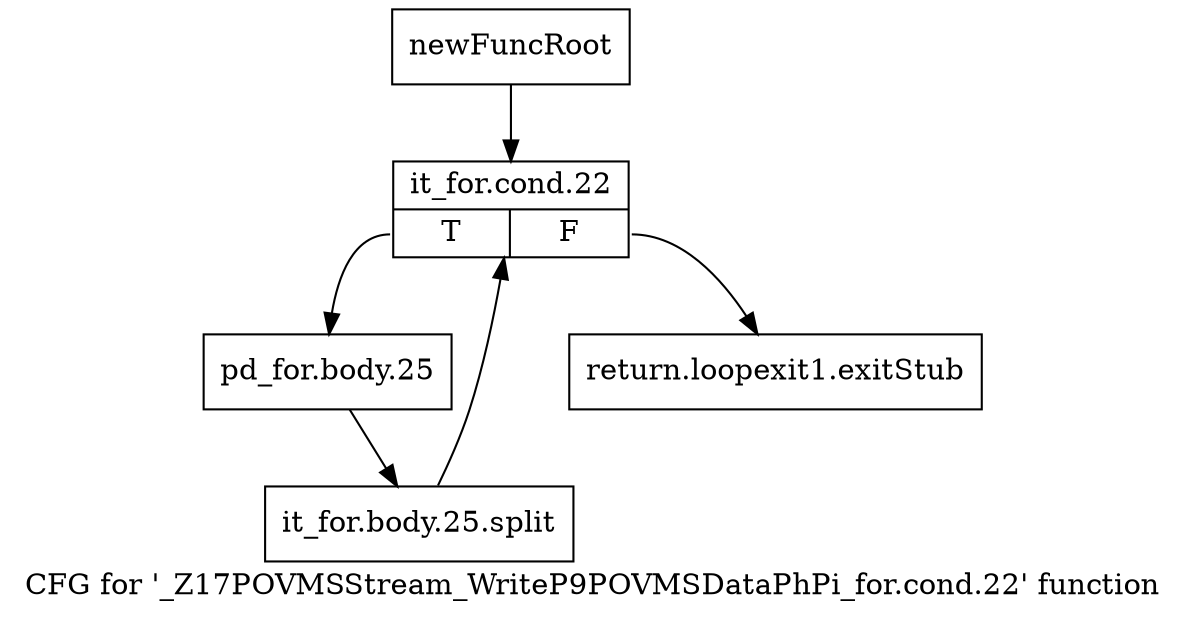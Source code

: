 digraph "CFG for '_Z17POVMSStream_WriteP9POVMSDataPhPi_for.cond.22' function" {
	label="CFG for '_Z17POVMSStream_WriteP9POVMSDataPhPi_for.cond.22' function";

	Node0x2a76d70 [shape=record,label="{newFuncRoot}"];
	Node0x2a76d70 -> Node0x2a76e10;
	Node0x2a76dc0 [shape=record,label="{return.loopexit1.exitStub}"];
	Node0x2a76e10 [shape=record,label="{it_for.cond.22|{<s0>T|<s1>F}}"];
	Node0x2a76e10:s0 -> Node0x2a76e60;
	Node0x2a76e10:s1 -> Node0x2a76dc0;
	Node0x2a76e60 [shape=record,label="{pd_for.body.25}"];
	Node0x2a76e60 -> Node0x3748a10;
	Node0x3748a10 [shape=record,label="{it_for.body.25.split}"];
	Node0x3748a10 -> Node0x2a76e10;
}
